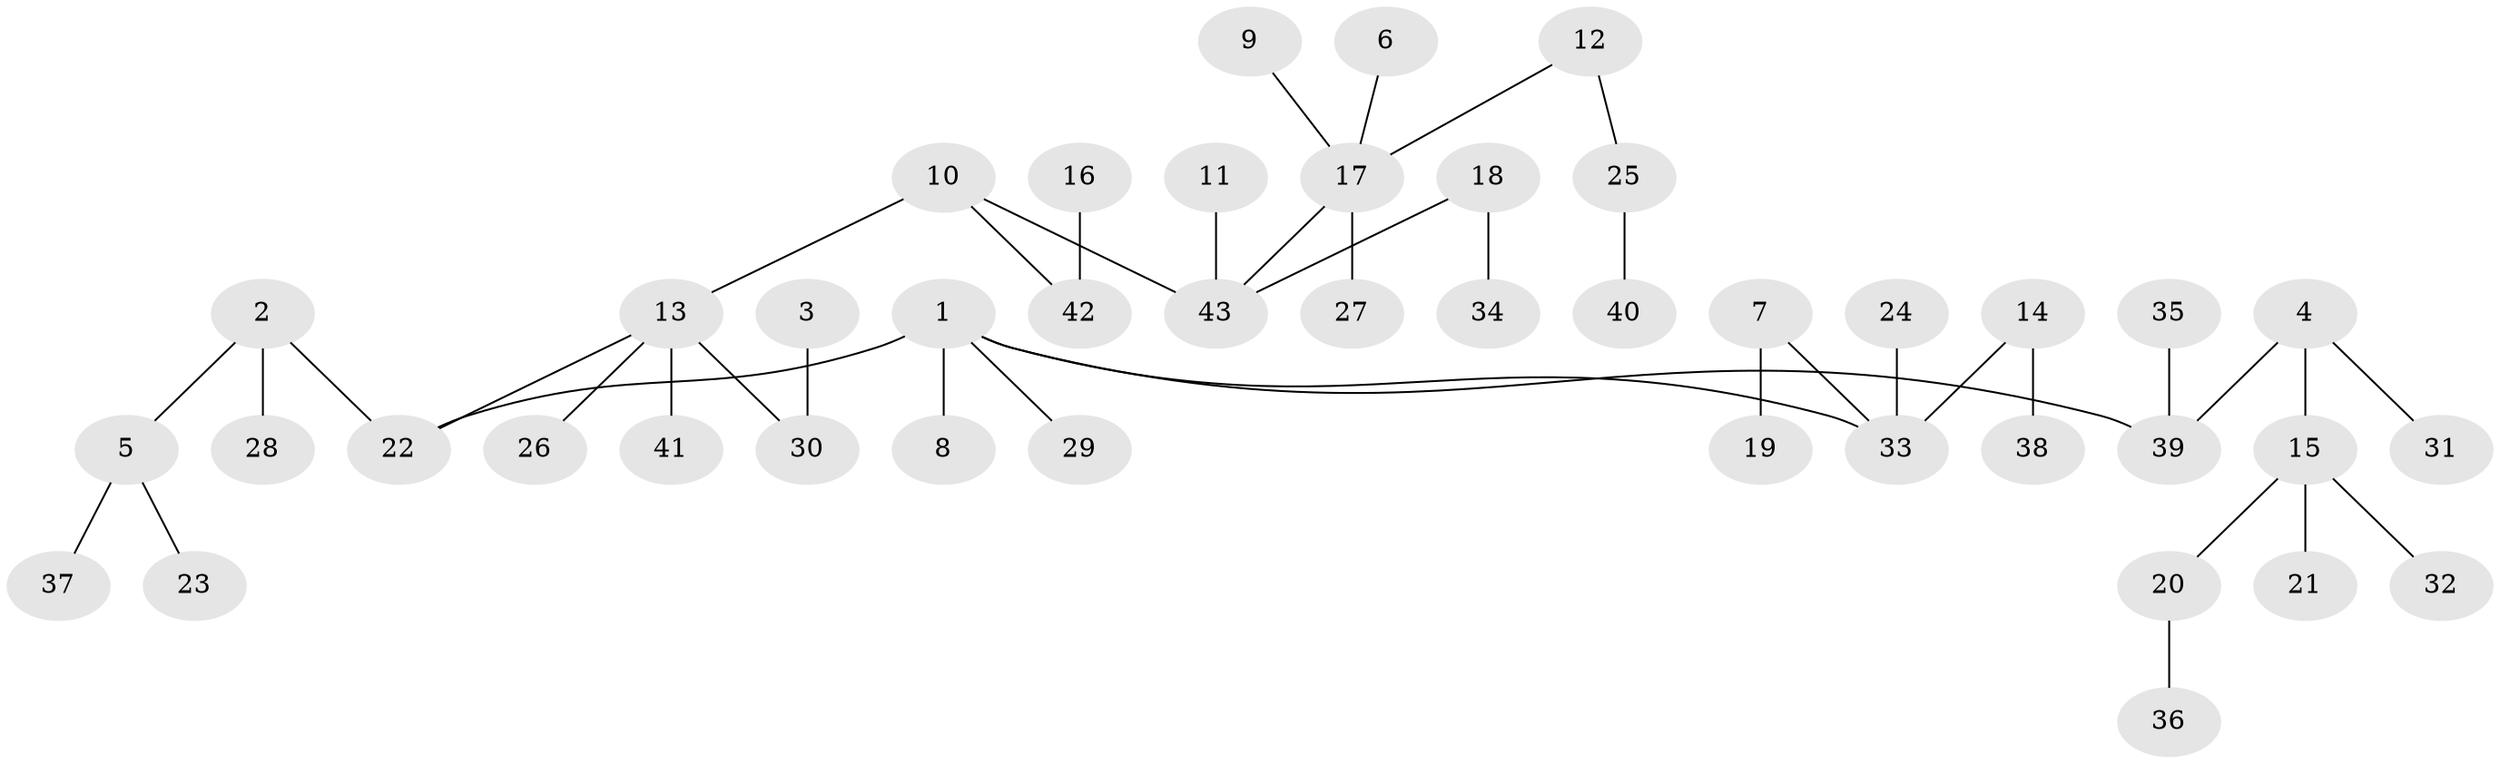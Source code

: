 // original degree distribution, {5: 0.047058823529411764, 6: 0.03529411764705882, 3: 0.09411764705882353, 4: 0.058823529411764705, 2: 0.24705882352941178, 1: 0.5176470588235295}
// Generated by graph-tools (version 1.1) at 2025/02/03/09/25 03:02:28]
// undirected, 43 vertices, 42 edges
graph export_dot {
graph [start="1"]
  node [color=gray90,style=filled];
  1;
  2;
  3;
  4;
  5;
  6;
  7;
  8;
  9;
  10;
  11;
  12;
  13;
  14;
  15;
  16;
  17;
  18;
  19;
  20;
  21;
  22;
  23;
  24;
  25;
  26;
  27;
  28;
  29;
  30;
  31;
  32;
  33;
  34;
  35;
  36;
  37;
  38;
  39;
  40;
  41;
  42;
  43;
  1 -- 8 [weight=1.0];
  1 -- 22 [weight=1.0];
  1 -- 29 [weight=1.0];
  1 -- 33 [weight=1.0];
  1 -- 39 [weight=1.0];
  2 -- 5 [weight=1.0];
  2 -- 22 [weight=1.0];
  2 -- 28 [weight=1.0];
  3 -- 30 [weight=1.0];
  4 -- 15 [weight=1.0];
  4 -- 31 [weight=1.0];
  4 -- 39 [weight=1.0];
  5 -- 23 [weight=1.0];
  5 -- 37 [weight=1.0];
  6 -- 17 [weight=1.0];
  7 -- 19 [weight=1.0];
  7 -- 33 [weight=1.0];
  9 -- 17 [weight=1.0];
  10 -- 13 [weight=1.0];
  10 -- 42 [weight=1.0];
  10 -- 43 [weight=1.0];
  11 -- 43 [weight=1.0];
  12 -- 17 [weight=1.0];
  12 -- 25 [weight=1.0];
  13 -- 22 [weight=1.0];
  13 -- 26 [weight=1.0];
  13 -- 30 [weight=1.0];
  13 -- 41 [weight=1.0];
  14 -- 33 [weight=1.0];
  14 -- 38 [weight=1.0];
  15 -- 20 [weight=1.0];
  15 -- 21 [weight=1.0];
  15 -- 32 [weight=1.0];
  16 -- 42 [weight=1.0];
  17 -- 27 [weight=1.0];
  17 -- 43 [weight=1.0];
  18 -- 34 [weight=1.0];
  18 -- 43 [weight=1.0];
  20 -- 36 [weight=1.0];
  24 -- 33 [weight=1.0];
  25 -- 40 [weight=1.0];
  35 -- 39 [weight=1.0];
}
